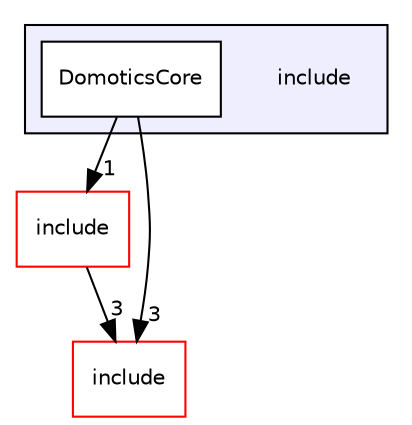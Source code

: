 digraph "include" {
  compound=true
  node [ fontsize="10", fontname="Helvetica"];
  edge [ labelfontsize="10", labelfontname="Helvetica"];
  subgraph clusterdir_b954d8b9dc3d9c29bc4742a2e9de0772 {
    graph [ bgcolor="#eeeeff", pencolor="black", label="" URL="dir_b954d8b9dc3d9c29bc4742a2e9de0772.html"];
    dir_b954d8b9dc3d9c29bc4742a2e9de0772 [shape=plaintext label="include"];
  dir_18d65e6049060abac1d507b7ae74bf5e [shape=box label="DomoticsCore" fillcolor="white" style="filled" URL="dir_18d65e6049060abac1d507b7ae74bf5e.html"];
  }
  dir_77e607773e9567a5f422031d324d0fbe [shape=box label="include" fillcolor="white" style="filled" color="red" URL="dir_77e607773e9567a5f422031d324d0fbe.html"];
  dir_ad1bc51aa286b8e42c9263538f50c9cf [shape=box label="include" fillcolor="white" style="filled" color="red" URL="dir_ad1bc51aa286b8e42c9263538f50c9cf.html"];
  dir_77e607773e9567a5f422031d324d0fbe->dir_ad1bc51aa286b8e42c9263538f50c9cf [headlabel="3", labeldistance=1.5 headhref="dir_000002_000000.html"];
  dir_18d65e6049060abac1d507b7ae74bf5e->dir_77e607773e9567a5f422031d324d0fbe [headlabel="1", labeldistance=1.5 headhref="dir_000005_000002.html"];
  dir_18d65e6049060abac1d507b7ae74bf5e->dir_ad1bc51aa286b8e42c9263538f50c9cf [headlabel="3", labeldistance=1.5 headhref="dir_000005_000000.html"];
}
